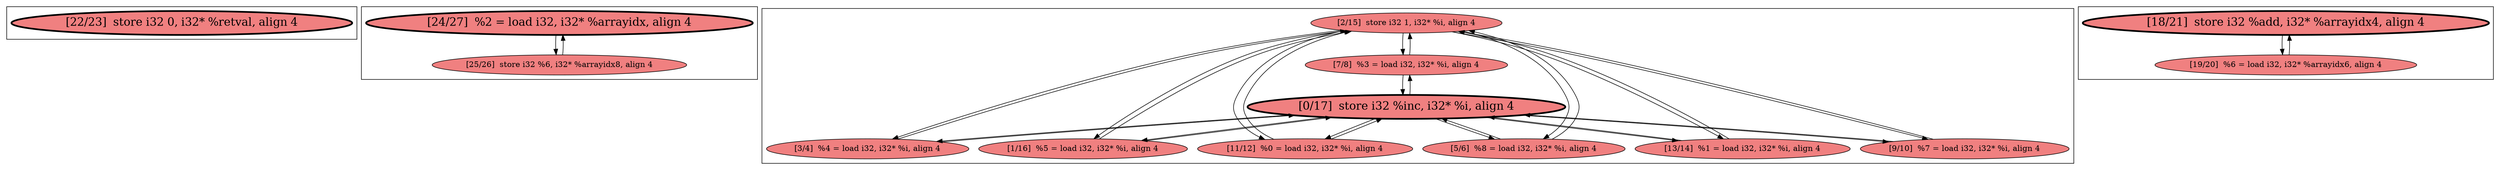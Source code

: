 
digraph G {





subgraph cluster3 {


node45 [penwidth=3.0,fontsize=20,fillcolor=lightcoral,label="[22/23]  store i32 0, i32* %retval, align 4",shape=ellipse,style=filled ]



}

subgraph cluster2 {


node44 [penwidth=3.0,fontsize=20,fillcolor=lightcoral,label="[24/27]  %2 = load i32, i32* %arrayidx, align 4",shape=ellipse,style=filled ]
node43 [fillcolor=lightcoral,label="[25/26]  store i32 %6, i32* %arrayidx8, align 4",shape=ellipse,style=filled ]

node43->node44 [ ]
node44->node43 [ ]


}

subgraph cluster0 {


node39 [fillcolor=lightcoral,label="[2/15]  store i32 1, i32* %i, align 4",shape=ellipse,style=filled ]
node40 [fillcolor=lightcoral,label="[7/8]  %3 = load i32, i32* %i, align 4",shape=ellipse,style=filled ]
node33 [fillcolor=lightcoral,label="[11/12]  %0 = load i32, i32* %i, align 4",shape=ellipse,style=filled ]
node36 [penwidth=3.0,fontsize=20,fillcolor=lightcoral,label="[0/17]  store i32 %inc, i32* %i, align 4",shape=ellipse,style=filled ]
node38 [fillcolor=lightcoral,label="[5/6]  %8 = load i32, i32* %i, align 4",shape=ellipse,style=filled ]
node32 [fillcolor=lightcoral,label="[13/14]  %1 = load i32, i32* %i, align 4",shape=ellipse,style=filled ]
node34 [fillcolor=lightcoral,label="[9/10]  %7 = load i32, i32* %i, align 4",shape=ellipse,style=filled ]
node37 [fillcolor=lightcoral,label="[3/4]  %4 = load i32, i32* %i, align 4",shape=ellipse,style=filled ]
node35 [fillcolor=lightcoral,label="[1/16]  %5 = load i32, i32* %i, align 4",shape=ellipse,style=filled ]

node36->node38 [ ]
node34->node39 [ ]
node35->node36 [ ]
node33->node39 [ ]
node36->node40 [ ]
node38->node39 [ ]
node36->node37 [ ]
node39->node38 [ ]
node39->node33 [ ]
node40->node39 [ ]
node39->node34 [ ]
node39->node40 [ ]
node39->node37 [ ]
node39->node32 [ ]
node40->node36 [ ]
node37->node39 [ ]
node38->node36 [ ]
node32->node36 [ ]
node35->node39 [ ]
node32->node39 [ ]
node39->node35 [ ]
node36->node35 [ ]
node33->node36 [ ]
node34->node36 [ ]
node36->node33 [ ]
node37->node36 [ ]
node36->node34 [ ]
node36->node32 [ ]


}

subgraph cluster1 {


node42 [penwidth=3.0,fontsize=20,fillcolor=lightcoral,label="[18/21]  store i32 %add, i32* %arrayidx4, align 4",shape=ellipse,style=filled ]
node41 [fillcolor=lightcoral,label="[19/20]  %6 = load i32, i32* %arrayidx6, align 4",shape=ellipse,style=filled ]

node41->node42 [ ]
node42->node41 [ ]


}

}
